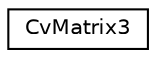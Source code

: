 digraph "Graphical Class Hierarchy"
{
 // LATEX_PDF_SIZE
  edge [fontname="Helvetica",fontsize="10",labelfontname="Helvetica",labelfontsize="10"];
  node [fontname="Helvetica",fontsize="10",shape=record];
  rankdir="LR";
  Node0 [label="CvMatrix3",height=0.2,width=0.4,color="black", fillcolor="white", style="filled",URL="$struct_cv_matrix3.html",tooltip=" "];
}
